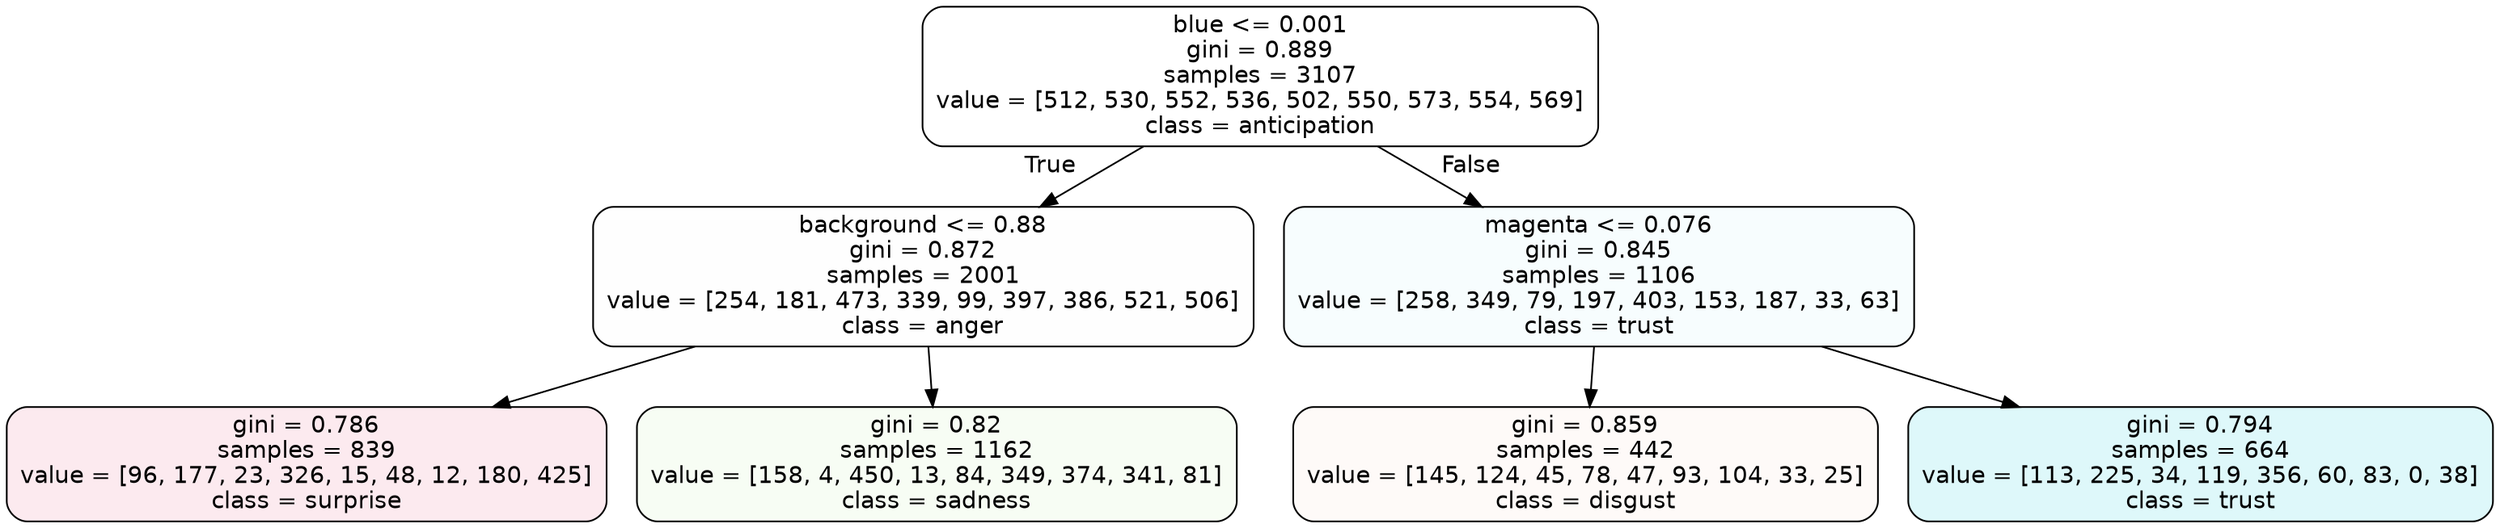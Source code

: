digraph Tree {
node [shape=box, style="filled, rounded", color="black", fontname=helvetica] ;
edge [fontname=helvetica] ;
0 [label="blue <= 0.001\ngini = 0.889\nsamples = 3107\nvalue = [512, 530, 552, 536, 502, 550, 573, 554, 569]\nclass = anticipation", fillcolor="#8139e500"] ;
1 [label="background <= 0.88\ngini = 0.872\nsamples = 2001\nvalue = [254, 181, 473, 339, 99, 397, 386, 521, 506]\nclass = anger", fillcolor="#e539d701"] ;
0 -> 1 [labeldistance=2.5, labelangle=45, headlabel="True"] ;
2 [label="gini = 0.786\nsamples = 839\nvalue = [96, 177, 23, 326, 15, 48, 12, 180, 425]\nclass = surprise", fillcolor="#e539641a"] ;
1 -> 2 ;
3 [label="gini = 0.82\nsamples = 1162\nvalue = [158, 4, 450, 13, 84, 349, 374, 341, 81]\nclass = sadness", fillcolor="#64e5390d"] ;
1 -> 3 ;
4 [label="magenta <= 0.076\ngini = 0.845\nsamples = 1106\nvalue = [258, 349, 79, 197, 403, 153, 187, 33, 63]\nclass = trust", fillcolor="#39d7e50a"] ;
0 -> 4 [labeldistance=2.5, labelangle=-45, headlabel="False"] ;
5 [label="gini = 0.859\nsamples = 442\nvalue = [145, 124, 45, 78, 47, 93, 104, 33, 25]\nclass = disgust", fillcolor="#e5813909"] ;
4 -> 5 ;
6 [label="gini = 0.794\nsamples = 664\nvalue = [113, 225, 34, 119, 356, 60, 83, 0, 38]\nclass = trust", fillcolor="#39d7e52a"] ;
4 -> 6 ;
}